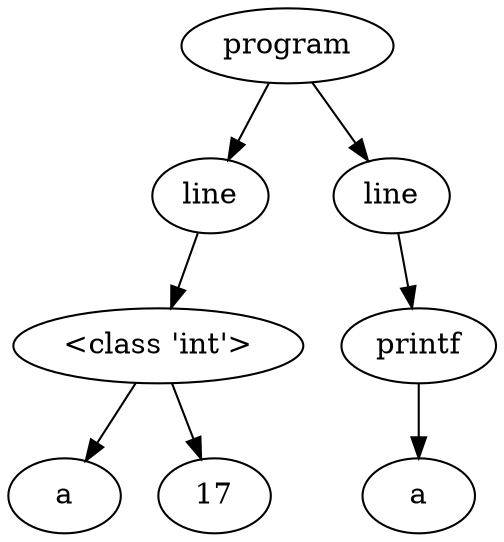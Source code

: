 digraph G { 
"<AST.AST object at 0x020AB490> (0)"[label="program"]
"<AST.AST object at 0x020AB4C0> (1)"[label="line"]
"<AST.AST object at 0x020AB490> (0)"->"<AST.AST object at 0x020AB4C0> (1)"
"<AST.AST object at 0x020AB4C0> (1)"[label="line"]
"<AST.ASTDataType object at 0x020AB280> (2)"[label="<class 'int'>"]
"<AST.AST object at 0x020AB4C0> (1)"->"<AST.ASTDataType object at 0x020AB280> (2)"
"<AST.ASTDataType object at 0x020AB280> (2)"[label="<class 'int'>"]
"<AST.ASTVariable object at 0x020AB4A8> (3)"[label="a"]
"<AST.ASTDataType object at 0x020AB280> (2)"->"<AST.ASTVariable object at 0x020AB4A8> (3)"
"<AST.ASTOperator object at 0x020AB328> (3)"[label="17"]
"<AST.ASTDataType object at 0x020AB280> (2)"->"<AST.ASTOperator object at 0x020AB328> (3)"
"<AST.AST object at 0x020AB370> (1)"[label="line"]
"<AST.AST object at 0x020AB490> (0)"->"<AST.AST object at 0x020AB370> (1)"
"<AST.AST object at 0x020AB370> (1)"[label="line"]
"<AST.ASTPrintf object at 0x020AB028> (2)"[label="printf"]
"<AST.AST object at 0x020AB370> (1)"->"<AST.ASTPrintf object at 0x020AB028> (2)"
"<AST.ASTPrintf object at 0x020AB028> (2)"[label="printf"]
"<AST.ASTVariable object at 0x020AB2B0> (3)"[label="a"]
"<AST.ASTPrintf object at 0x020AB028> (2)"->"<AST.ASTVariable object at 0x020AB2B0> (3)"
}